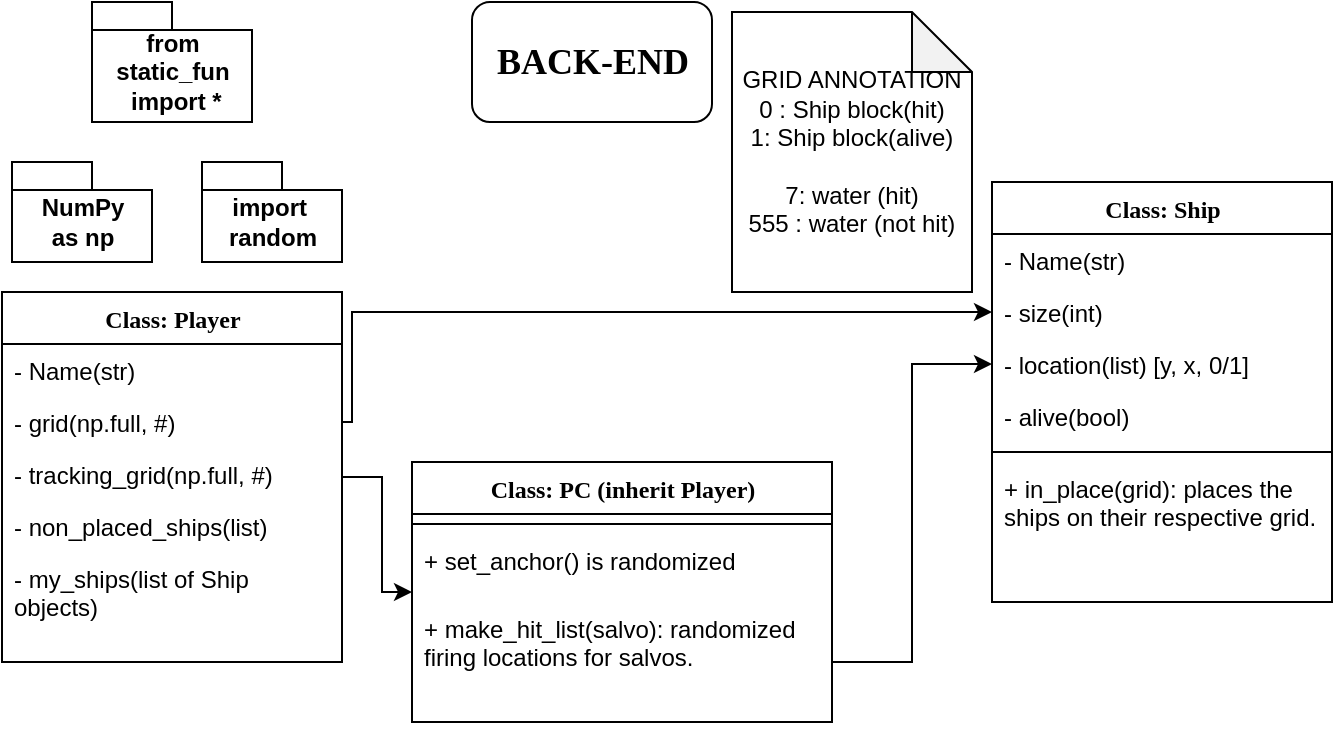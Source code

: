 <mxfile version="14.0.1" type="device"><diagram name="Page-1" id="6133507b-19e7-1e82-6fc7-422aa6c4b21f"><mxGraphModel dx="1292" dy="526" grid="1" gridSize="10" guides="1" tooltips="1" connect="1" arrows="1" fold="1" page="1" pageScale="1" pageWidth="1100" pageHeight="850" background="#ffffff" math="0" shadow="0"><root><mxCell id="0"/><mxCell id="1" parent="0"/><mxCell id="80yf9af-KACzYR_JBXFS-4" value="" style="rounded=1;whiteSpace=wrap;html=1;" parent="1" vertex="1"><mxGeometry x="270" y="80" width="120" height="60" as="geometry"/></mxCell><mxCell id="XDFOH_EZ03WTy4rAaVD0-2" value="NumPy&lt;br&gt;as np" style="shape=folder;fontStyle=1;spacingTop=10;tabWidth=40;tabHeight=14;tabPosition=left;html=1;" parent="1" vertex="1"><mxGeometry x="40" y="160" width="70" height="50" as="geometry"/></mxCell><mxCell id="XDFOH_EZ03WTy4rAaVD0-39" value="" style="edgeStyle=orthogonalEdgeStyle;rounded=0;orthogonalLoop=1;jettySize=auto;html=1;" parent="1" source="78961159f06e98e8-17" target="XDFOH_EZ03WTy4rAaVD0-29" edge="1"><mxGeometry relative="1" as="geometry"/></mxCell><object label="Class: Player" asd="dds" id="78961159f06e98e8-17"><mxCell style="swimlane;html=1;fontStyle=1;align=center;verticalAlign=top;childLayout=stackLayout;horizontal=1;startSize=26;horizontalStack=0;resizeParent=1;resizeLast=0;collapsible=1;marginBottom=0;swimlaneFillColor=#ffffff;rounded=0;shadow=0;comic=0;labelBackgroundColor=none;strokeWidth=1;fillColor=none;fontFamily=Verdana;fontSize=12" parent="1" vertex="1"><mxGeometry x="35" y="225" width="170" height="185" as="geometry"><mxRectangle x="40" y="135" width="120" height="26" as="alternateBounds"/></mxGeometry></mxCell></object><mxCell id="78961159f06e98e8-23" value="- Name(str)" style="text;html=1;strokeColor=none;fillColor=none;align=left;verticalAlign=top;spacingLeft=4;spacingRight=4;whiteSpace=wrap;overflow=hidden;rotatable=0;points=[[0,0.5],[1,0.5]];portConstraint=eastwest;" parent="78961159f06e98e8-17" vertex="1"><mxGeometry y="26" width="170" height="26" as="geometry"/></mxCell><mxCell id="78961159f06e98e8-24" value="- grid(np.full, #)&lt;br&gt;" style="text;html=1;strokeColor=none;fillColor=none;align=left;verticalAlign=top;spacingLeft=4;spacingRight=4;whiteSpace=wrap;overflow=hidden;rotatable=0;points=[[0,0.5],[1,0.5]];portConstraint=eastwest;" parent="78961159f06e98e8-17" vertex="1"><mxGeometry y="52" width="170" height="26" as="geometry"/></mxCell><mxCell id="78961159f06e98e8-27" value="- tracking_grid(np.full, #)" style="text;html=1;strokeColor=none;fillColor=none;align=left;verticalAlign=top;spacingLeft=4;spacingRight=4;whiteSpace=wrap;overflow=hidden;rotatable=0;points=[[0,0.5],[1,0.5]];portConstraint=eastwest;" parent="78961159f06e98e8-17" vertex="1"><mxGeometry y="78" width="170" height="26" as="geometry"/></mxCell><mxCell id="XDFOH_EZ03WTy4rAaVD0-16" value="- non_placed_ships(list)" style="text;html=1;strokeColor=none;fillColor=none;align=left;verticalAlign=top;spacingLeft=4;spacingRight=4;whiteSpace=wrap;overflow=hidden;rotatable=0;points=[[0,0.5],[1,0.5]];portConstraint=eastwest;" parent="78961159f06e98e8-17" vertex="1"><mxGeometry y="104" width="170" height="26" as="geometry"/></mxCell><mxCell id="XDFOH_EZ03WTy4rAaVD0-17" value="- my_ships(list of Ship objects)" style="text;html=1;strokeColor=none;fillColor=none;align=left;verticalAlign=top;spacingLeft=4;spacingRight=4;whiteSpace=wrap;overflow=hidden;rotatable=0;points=[[0,0.5],[1,0.5]];portConstraint=eastwest;" parent="78961159f06e98e8-17" vertex="1"><mxGeometry y="130" width="170" height="50" as="geometry"/></mxCell><object label="Class: PC (inherit Player)" asd="dds" id="XDFOH_EZ03WTy4rAaVD0-29"><mxCell style="swimlane;html=1;fontStyle=1;align=center;verticalAlign=top;childLayout=stackLayout;horizontal=1;startSize=26;horizontalStack=0;resizeParent=1;resizeLast=0;collapsible=1;marginBottom=0;swimlaneFillColor=#ffffff;rounded=0;shadow=0;comic=0;labelBackgroundColor=none;strokeWidth=1;fillColor=none;fontFamily=Verdana;fontSize=12" parent="1" vertex="1"><mxGeometry x="240" y="310" width="210" height="130" as="geometry"/></mxCell></object><mxCell id="XDFOH_EZ03WTy4rAaVD0-35" value="" style="line;html=1;strokeWidth=1;fillColor=none;align=left;verticalAlign=middle;spacingTop=-1;spacingLeft=3;spacingRight=3;rotatable=0;labelPosition=right;points=[];portConstraint=eastwest;" parent="XDFOH_EZ03WTy4rAaVD0-29" vertex="1"><mxGeometry y="26" width="210" height="10" as="geometry"/></mxCell><mxCell id="XDFOH_EZ03WTy4rAaVD0-37" value="+ set_anchor() is randomized" style="text;html=1;strokeColor=none;fillColor=none;align=left;verticalAlign=top;spacingLeft=4;spacingRight=4;whiteSpace=wrap;overflow=hidden;rotatable=0;points=[[0,0.5],[1,0.5]];portConstraint=eastwest;" parent="XDFOH_EZ03WTy4rAaVD0-29" vertex="1"><mxGeometry y="36" width="210" height="34" as="geometry"/></mxCell><mxCell id="XDFOH_EZ03WTy4rAaVD0-38" value="+ make_hit_list(salvo): randomized firing locations for salvos." style="text;html=1;strokeColor=none;fillColor=none;align=left;verticalAlign=top;spacingLeft=4;spacingRight=4;whiteSpace=wrap;overflow=hidden;rotatable=0;points=[[0,0.5],[1,0.5]];portConstraint=eastwest;" parent="XDFOH_EZ03WTy4rAaVD0-29" vertex="1"><mxGeometry y="70" width="210" height="60" as="geometry"/></mxCell><mxCell id="XDFOH_EZ03WTy4rAaVD0-58" style="edgeStyle=orthogonalEdgeStyle;rounded=0;orthogonalLoop=1;jettySize=auto;html=1;exitX=1;exitY=0.5;exitDx=0;exitDy=0;entryX=0;entryY=0.5;entryDx=0;entryDy=0;" parent="1" source="XDFOH_EZ03WTy4rAaVD0-38" target="XDFOH_EZ03WTy4rAaVD0-45" edge="1"><mxGeometry relative="1" as="geometry"/></mxCell><mxCell id="XDFOH_EZ03WTy4rAaVD0-59" style="edgeStyle=orthogonalEdgeStyle;rounded=0;orthogonalLoop=1;jettySize=auto;html=1;exitX=1;exitY=0.5;exitDx=0;exitDy=0;entryX=0;entryY=0.5;entryDx=0;entryDy=0;" parent="1" source="78961159f06e98e8-24" target="XDFOH_EZ03WTy4rAaVD0-44" edge="1"><mxGeometry relative="1" as="geometry"><Array as="points"><mxPoint x="210" y="235"/></Array></mxGeometry></mxCell><mxCell id="XDFOH_EZ03WTy4rAaVD0-60" value="import&amp;nbsp;&lt;br&gt;random" style="shape=folder;fontStyle=1;spacingTop=10;tabWidth=40;tabHeight=14;tabPosition=left;html=1;" parent="1" vertex="1"><mxGeometry x="135" y="160" width="70" height="50" as="geometry"/></mxCell><mxCell id="80yf9af-KACzYR_JBXFS-1" value="GRID ANNOTATION&lt;br&gt;0 : Ship block(hit)&lt;br&gt;1: Ship block(alive)&lt;br&gt;&lt;br&gt;7: water (hit)&lt;br&gt;555 : water (not hit)" style="shape=note;whiteSpace=wrap;html=1;backgroundOutline=1;darkOpacity=0.05;" parent="1" vertex="1"><mxGeometry x="400" y="85" width="120" height="140" as="geometry"/></mxCell><object label="Class: Ship" asd="dds" id="XDFOH_EZ03WTy4rAaVD0-42"><mxCell style="swimlane;html=1;fontStyle=1;align=center;verticalAlign=top;childLayout=stackLayout;horizontal=1;startSize=26;horizontalStack=0;resizeParent=1;resizeLast=0;collapsible=1;marginBottom=0;swimlaneFillColor=#ffffff;rounded=0;shadow=0;comic=0;labelBackgroundColor=none;strokeWidth=1;fillColor=none;fontFamily=Verdana;fontSize=12" parent="1" vertex="1"><mxGeometry x="530" y="170" width="170" height="210" as="geometry"/></mxCell></object><mxCell id="XDFOH_EZ03WTy4rAaVD0-43" value="- Name(str)" style="text;html=1;strokeColor=none;fillColor=none;align=left;verticalAlign=top;spacingLeft=4;spacingRight=4;whiteSpace=wrap;overflow=hidden;rotatable=0;points=[[0,0.5],[1,0.5]];portConstraint=eastwest;" parent="XDFOH_EZ03WTy4rAaVD0-42" vertex="1"><mxGeometry y="26" width="170" height="26" as="geometry"/></mxCell><mxCell id="XDFOH_EZ03WTy4rAaVD0-44" value="- size(int)" style="text;html=1;strokeColor=none;fillColor=none;align=left;verticalAlign=top;spacingLeft=4;spacingRight=4;whiteSpace=wrap;overflow=hidden;rotatable=0;points=[[0,0.5],[1,0.5]];portConstraint=eastwest;" parent="XDFOH_EZ03WTy4rAaVD0-42" vertex="1"><mxGeometry y="52" width="170" height="26" as="geometry"/></mxCell><mxCell id="XDFOH_EZ03WTy4rAaVD0-45" value="- location(list) [y, x, 0/1]" style="text;html=1;strokeColor=none;fillColor=none;align=left;verticalAlign=top;spacingLeft=4;spacingRight=4;whiteSpace=wrap;overflow=hidden;rotatable=0;points=[[0,0.5],[1,0.5]];portConstraint=eastwest;" parent="XDFOH_EZ03WTy4rAaVD0-42" vertex="1"><mxGeometry y="78" width="170" height="26" as="geometry"/></mxCell><mxCell id="XDFOH_EZ03WTy4rAaVD0-46" value="- alive(bool)" style="text;html=1;strokeColor=none;fillColor=none;align=left;verticalAlign=top;spacingLeft=4;spacingRight=4;whiteSpace=wrap;overflow=hidden;rotatable=0;points=[[0,0.5],[1,0.5]];portConstraint=eastwest;" parent="XDFOH_EZ03WTy4rAaVD0-42" vertex="1"><mxGeometry y="104" width="170" height="26" as="geometry"/></mxCell><mxCell id="XDFOH_EZ03WTy4rAaVD0-48" value="" style="line;html=1;strokeWidth=1;fillColor=none;align=left;verticalAlign=middle;spacingTop=-1;spacingLeft=3;spacingRight=3;rotatable=0;labelPosition=right;points=[];portConstraint=eastwest;" parent="XDFOH_EZ03WTy4rAaVD0-42" vertex="1"><mxGeometry y="130" width="170" height="10" as="geometry"/></mxCell><mxCell id="XDFOH_EZ03WTy4rAaVD0-51" value="+ in_place(grid): places the ships on their respective grid." style="text;html=1;strokeColor=none;fillColor=none;align=left;verticalAlign=top;spacingLeft=4;spacingRight=4;whiteSpace=wrap;overflow=hidden;rotatable=0;points=[[0,0.5],[1,0.5]];portConstraint=eastwest;" parent="XDFOH_EZ03WTy4rAaVD0-42" vertex="1"><mxGeometry y="140" width="170" height="60" as="geometry"/></mxCell><mxCell id="80yf9af-KACzYR_JBXFS-2" value="&lt;b&gt;&lt;font style=&quot;font-size: 18px&quot; face=&quot;Lucida Console&quot;&gt;BACK-END&lt;/font&gt;&lt;/b&gt;" style="text;html=1;align=center;verticalAlign=middle;resizable=0;points=[];autosize=1;" parent="1" vertex="1"><mxGeometry x="275" y="100" width="110" height="20" as="geometry"/></mxCell><mxCell id="n24frQdz1KBhIIIzWA9P-1" value="from &lt;br&gt;static_fun&lt;br&gt;&amp;nbsp;import *" style="shape=folder;fontStyle=1;spacingTop=10;tabWidth=40;tabHeight=14;tabPosition=left;html=1;" vertex="1" parent="1"><mxGeometry x="80" y="80" width="80" height="60" as="geometry"/></mxCell></root></mxGraphModel></diagram></mxfile>